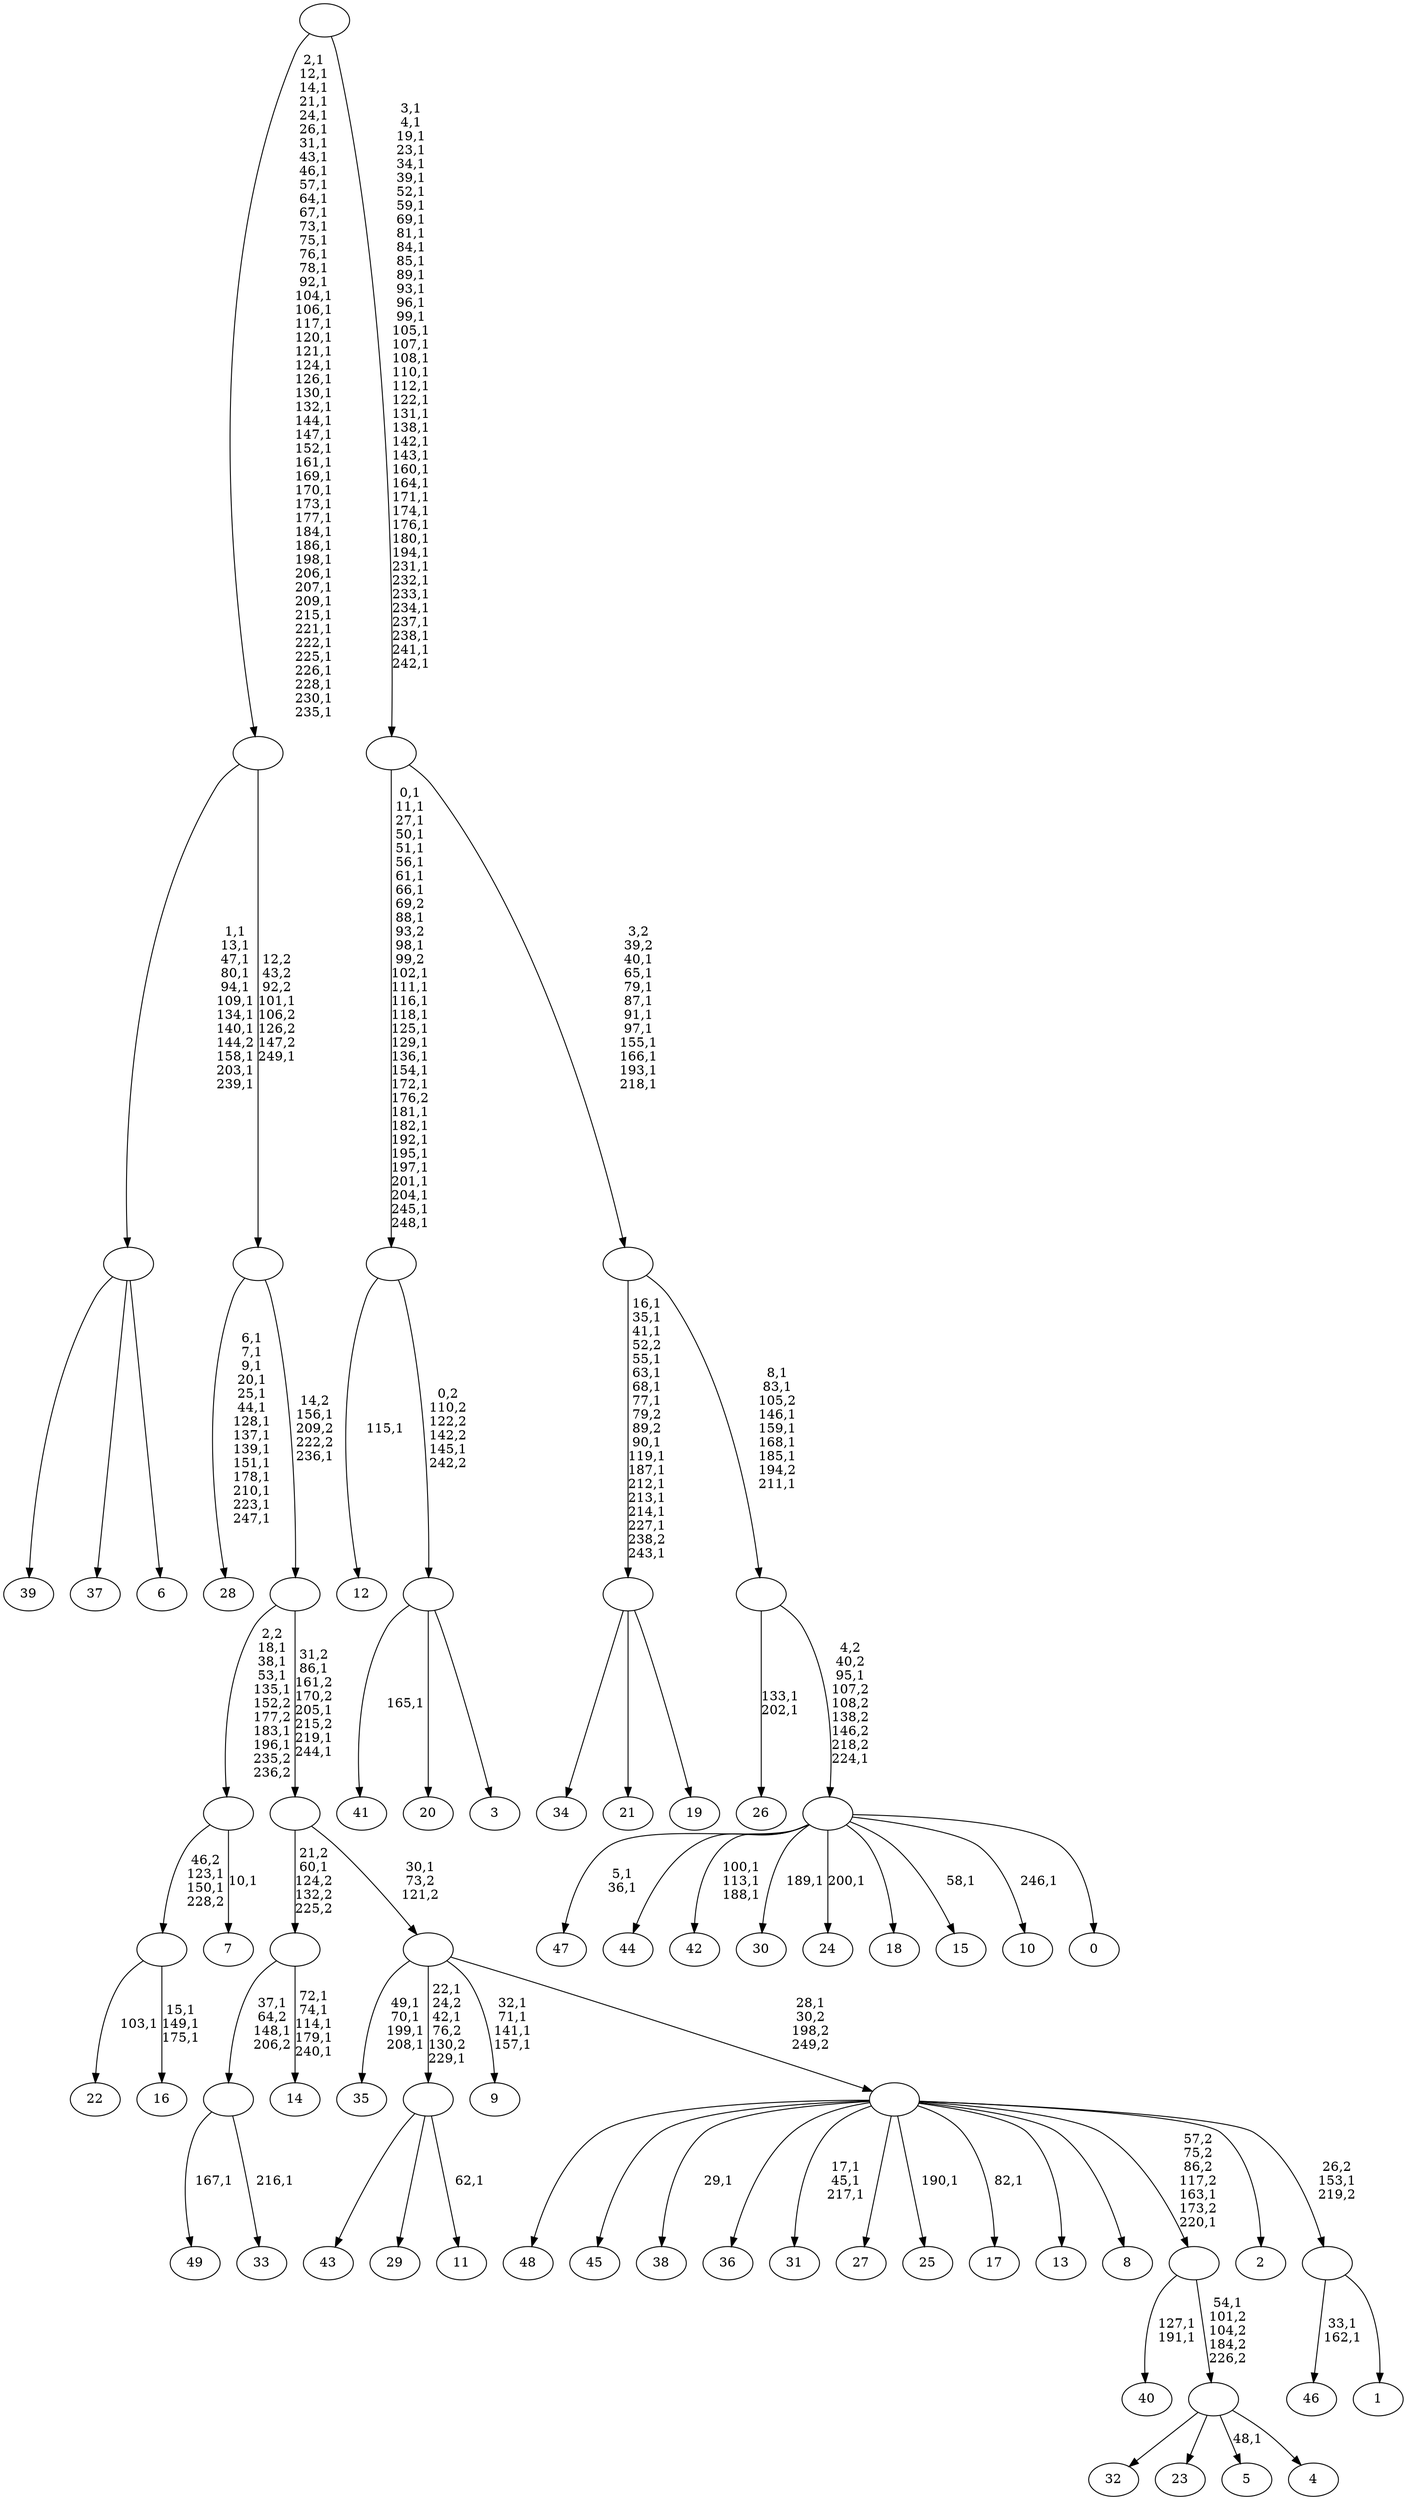 digraph T {
	300 [label="49"]
	298 [label="48"]
	297 [label="47"]
	294 [label="46"]
	291 [label="45"]
	290 [label="44"]
	289 [label="43"]
	288 [label="42"]
	284 [label="41"]
	282 [label="40"]
	279 [label="39"]
	278 [label="38"]
	276 [label="37"]
	275 [label="36"]
	274 [label="35"]
	269 [label="34"]
	268 [label="33"]
	266 [label=""]
	264 [label="32"]
	263 [label="31"]
	259 [label="30"]
	257 [label="29"]
	256 [label="28"]
	241 [label="27"]
	240 [label="26"]
	237 [label="25"]
	235 [label="24"]
	233 [label="23"]
	232 [label="22"]
	230 [label="21"]
	229 [label="20"]
	228 [label="19"]
	227 [label=""]
	212 [label="18"]
	211 [label="17"]
	209 [label="16"]
	205 [label=""]
	203 [label="15"]
	201 [label="14"]
	195 [label=""]
	194 [label="13"]
	193 [label="12"]
	191 [label="11"]
	189 [label=""]
	186 [label="10"]
	184 [label="9"]
	179 [label="8"]
	178 [label="7"]
	176 [label=""]
	170 [label="6"]
	169 [label=""]
	158 [label="5"]
	156 [label="4"]
	155 [label=""]
	154 [label=""]
	152 [label="3"]
	151 [label=""]
	150 [label=""]
	122 [label="2"]
	121 [label="1"]
	120 [label=""]
	119 [label=""]
	118 [label=""]
	117 [label=""]
	113 [label=""]
	111 [label=""]
	109 [label=""]
	61 [label="0"]
	60 [label=""]
	58 [label=""]
	51 [label=""]
	41 [label=""]
	0 [label=""]
	266 -> 268 [label="216,1"]
	266 -> 300 [label="167,1"]
	227 -> 269 [label=""]
	227 -> 230 [label=""]
	227 -> 228 [label=""]
	205 -> 209 [label="15,1\n149,1\n175,1"]
	205 -> 232 [label="103,1"]
	195 -> 201 [label="72,1\n74,1\n114,1\n179,1\n240,1"]
	195 -> 266 [label="37,1\n64,2\n148,1\n206,2"]
	189 -> 191 [label="62,1"]
	189 -> 289 [label=""]
	189 -> 257 [label=""]
	176 -> 178 [label="10,1"]
	176 -> 205 [label="46,2\n123,1\n150,1\n228,2"]
	169 -> 279 [label=""]
	169 -> 276 [label=""]
	169 -> 170 [label=""]
	155 -> 158 [label="48,1"]
	155 -> 264 [label=""]
	155 -> 233 [label=""]
	155 -> 156 [label=""]
	154 -> 282 [label="127,1\n191,1"]
	154 -> 155 [label="54,1\n101,2\n104,2\n184,2\n226,2"]
	151 -> 284 [label="165,1"]
	151 -> 229 [label=""]
	151 -> 152 [label=""]
	150 -> 193 [label="115,1"]
	150 -> 151 [label="0,2\n110,2\n122,2\n142,2\n145,1\n242,2"]
	120 -> 294 [label="33,1\n162,1"]
	120 -> 121 [label=""]
	119 -> 154 [label="57,2\n75,2\n86,2\n117,2\n163,1\n173,2\n220,1"]
	119 -> 211 [label="82,1"]
	119 -> 237 [label="190,1"]
	119 -> 263 [label="17,1\n45,1\n217,1"]
	119 -> 278 [label="29,1"]
	119 -> 298 [label=""]
	119 -> 291 [label=""]
	119 -> 275 [label=""]
	119 -> 241 [label=""]
	119 -> 194 [label=""]
	119 -> 179 [label=""]
	119 -> 122 [label=""]
	119 -> 120 [label="26,2\n153,1\n219,2"]
	118 -> 184 [label="32,1\n71,1\n141,1\n157,1"]
	118 -> 189 [label="22,1\n24,2\n42,1\n76,2\n130,2\n229,1"]
	118 -> 274 [label="49,1\n70,1\n199,1\n208,1"]
	118 -> 119 [label="28,1\n30,2\n198,2\n249,2"]
	117 -> 195 [label="21,2\n60,1\n124,2\n132,2\n225,2"]
	117 -> 118 [label="30,1\n73,2\n121,2"]
	113 -> 117 [label="31,2\n86,1\n161,2\n170,2\n205,1\n215,2\n219,1\n244,1"]
	113 -> 176 [label="2,2\n18,1\n38,1\n53,1\n135,1\n152,2\n177,2\n183,1\n196,1\n235,2\n236,2"]
	111 -> 113 [label="14,2\n156,1\n209,2\n222,2\n236,1"]
	111 -> 256 [label="6,1\n7,1\n9,1\n20,1\n25,1\n44,1\n128,1\n137,1\n139,1\n151,1\n178,1\n210,1\n223,1\n247,1"]
	109 -> 111 [label="12,2\n43,2\n92,2\n101,1\n106,2\n126,2\n147,2\n249,1"]
	109 -> 169 [label="1,1\n13,1\n47,1\n80,1\n94,1\n109,1\n134,1\n140,1\n144,2\n158,1\n203,1\n239,1"]
	60 -> 186 [label="246,1"]
	60 -> 203 [label="58,1"]
	60 -> 235 [label="200,1"]
	60 -> 259 [label="189,1"]
	60 -> 288 [label="100,1\n113,1\n188,1"]
	60 -> 297 [label="5,1\n36,1"]
	60 -> 290 [label=""]
	60 -> 212 [label=""]
	60 -> 61 [label=""]
	58 -> 60 [label="4,2\n40,2\n95,1\n107,2\n108,2\n138,2\n146,2\n218,2\n224,1"]
	58 -> 240 [label="133,1\n202,1"]
	51 -> 58 [label="8,1\n83,1\n105,2\n146,1\n159,1\n168,1\n185,1\n194,2\n211,1"]
	51 -> 227 [label="16,1\n35,1\n41,1\n52,2\n55,1\n63,1\n68,1\n77,1\n79,2\n89,2\n90,1\n119,1\n187,1\n212,1\n213,1\n214,1\n227,1\n238,2\n243,1"]
	41 -> 51 [label="3,2\n39,2\n40,1\n65,1\n79,1\n87,1\n91,1\n97,1\n155,1\n166,1\n193,1\n218,1"]
	41 -> 150 [label="0,1\n11,1\n27,1\n50,1\n51,1\n56,1\n61,1\n66,1\n69,2\n88,1\n93,2\n98,1\n99,2\n102,1\n111,1\n116,1\n118,1\n125,1\n129,1\n136,1\n154,1\n172,1\n176,2\n181,1\n182,1\n192,1\n195,1\n197,1\n201,1\n204,1\n245,1\n248,1"]
	0 -> 41 [label="3,1\n4,1\n19,1\n23,1\n34,1\n39,1\n52,1\n59,1\n69,1\n81,1\n84,1\n85,1\n89,1\n93,1\n96,1\n99,1\n105,1\n107,1\n108,1\n110,1\n112,1\n122,1\n131,1\n138,1\n142,1\n143,1\n160,1\n164,1\n171,1\n174,1\n176,1\n180,1\n194,1\n231,1\n232,1\n233,1\n234,1\n237,1\n238,1\n241,1\n242,1"]
	0 -> 109 [label="2,1\n12,1\n14,1\n21,1\n24,1\n26,1\n31,1\n43,1\n46,1\n57,1\n64,1\n67,1\n73,1\n75,1\n76,1\n78,1\n92,1\n104,1\n106,1\n117,1\n120,1\n121,1\n124,1\n126,1\n130,1\n132,1\n144,1\n147,1\n152,1\n161,1\n169,1\n170,1\n173,1\n177,1\n184,1\n186,1\n198,1\n206,1\n207,1\n209,1\n215,1\n221,1\n222,1\n225,1\n226,1\n228,1\n230,1\n235,1"]
}
